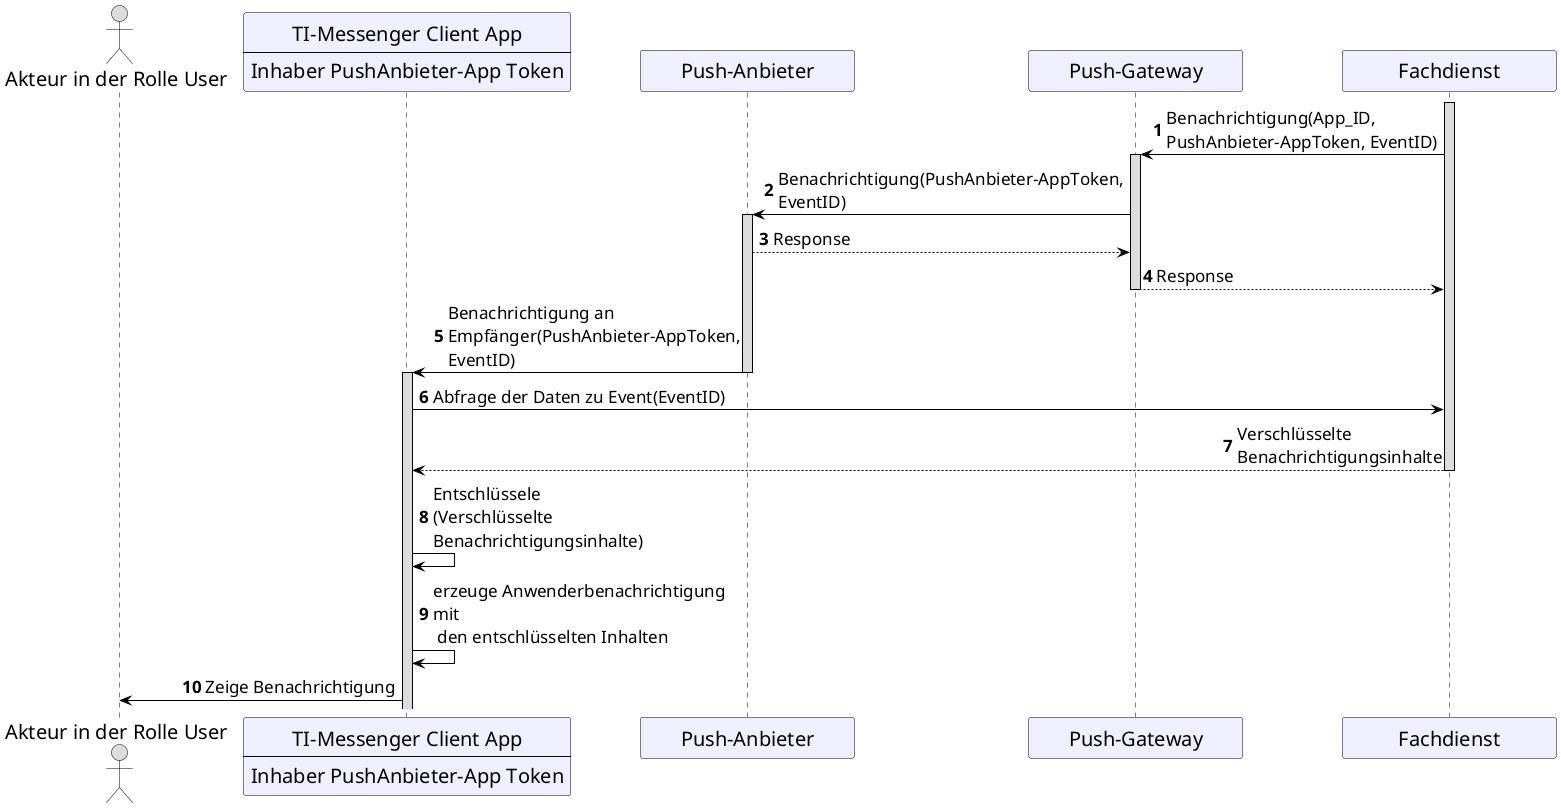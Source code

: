 @startuml
skinparam sequenceMessageAlign direction
skinparam minClassWidth 200
skinparam BoxPadding 1
skinparam sequenceReferenceHeaderBackgroundColor palegreen
scale max 2048 width
skinparam maxMessageSize 300

skinparam sequence {
ArrowColor black
ArrowFontSize 17
ActorBorderColor black
LifeLineBorderColor black
LifeLineBackgroundColor Gainsboro

ParticipantBorderColor Motivation
ParticipantBackgroundColor Motivation
ParticipantFontSize 20
ParticipantFontColor black
ParticipantBorderColor Black
ParticipantBackgroundColor MOTIVATION

ActorBackgroundColor Gainsboro
ActorFontColor black
ActorFontSize 20
}

autonumber
    
    actor v as "Akteur in der Rolle User"
    participant fdv [
      TI-Messenger Client App
      ----
      Inhaber PushAnbieter-App Token
    ]
    participant pa as "Push-Anbieter"
    participant pg as "Push-Gateway"
    participant fd as "Fachdienst"

activate fd
fd->pg: Benachrichtigung(App_ID, PushAnbieter-AppToken, EventID)
activate pg
pg->pa: Benachrichtigung(PushAnbieter-AppToken, EventID)
activate pa
pa-->pg: Response
pg-->fd: Response
deactivate pg
pa->fdv: Benachrichtigung an Empfänger(PushAnbieter-AppToken, EventID)
deactivate pa
activate fdv
fdv->fd: Abfrage der Daten zu Event(EventID)
fd-->fdv: Verschlüsselte Benachrichtigungsinhalte
deactivate fd
fdv->fdv:Entschlüssele \n(Verschlüsselte Benachrichtigungsinhalte)
fdv->fdv:erzeuge Anwenderbenachrichtigung mit\n den entschlüsselten Inhalten
fdv->v:Zeige Benachrichtigung

@enduml
